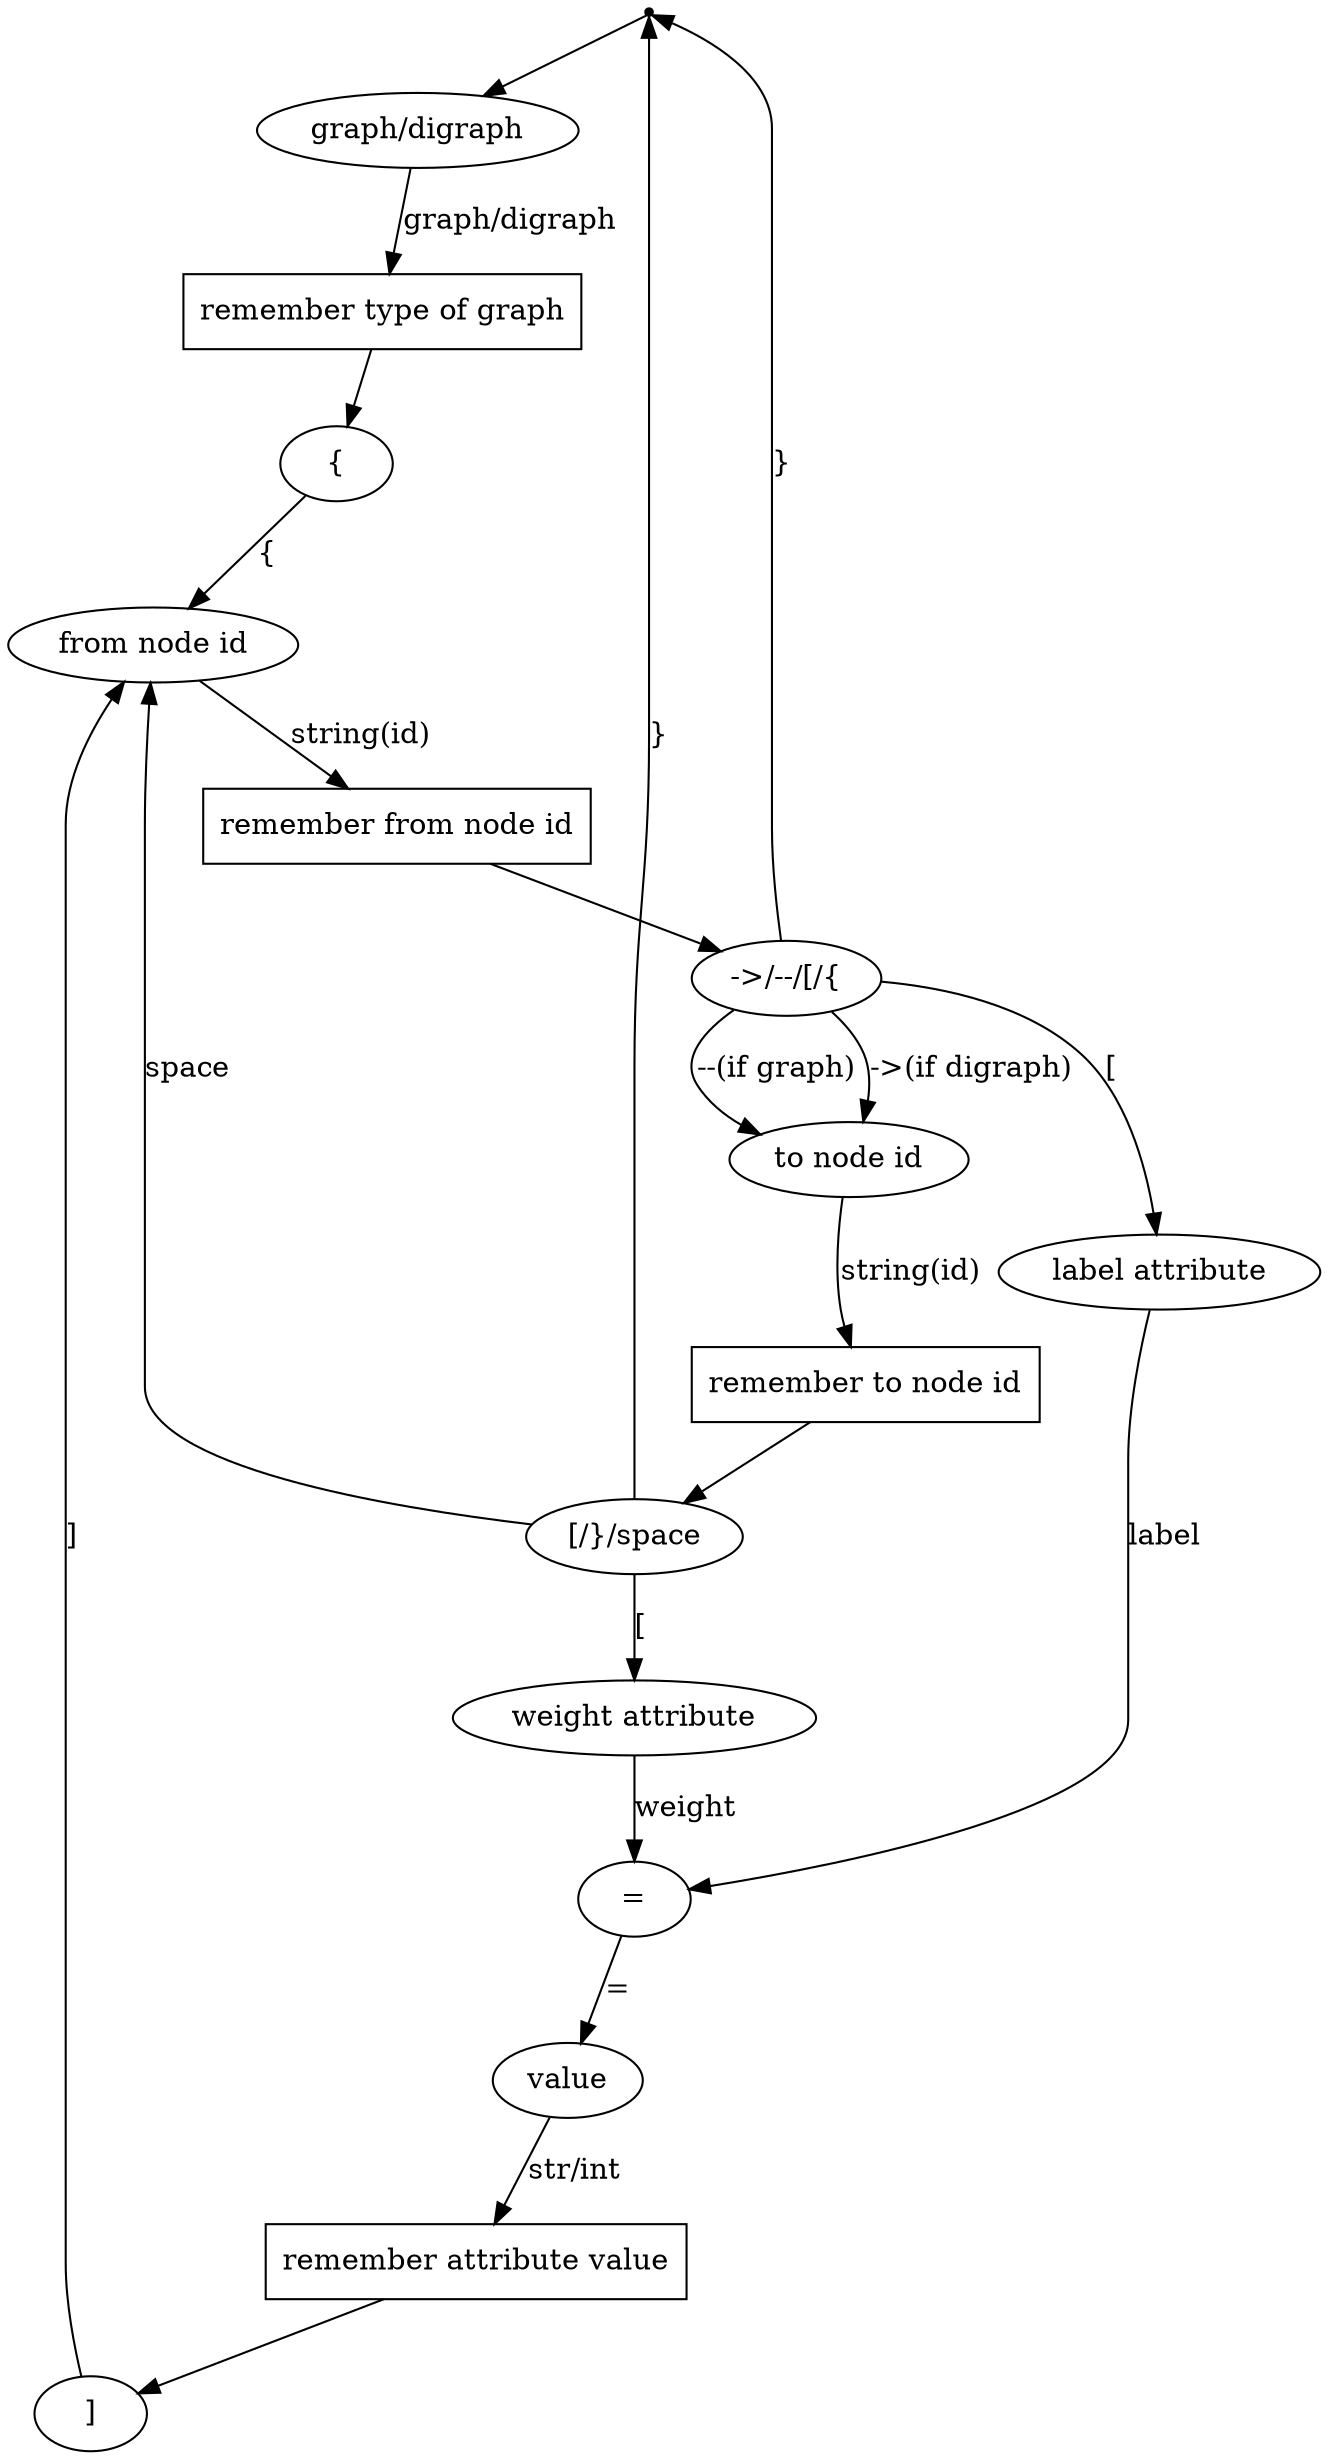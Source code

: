 digraph {
	entrypoint [shape = "point"]
	graph_start [shape = "ellipse" label = "graph/digraph"]
	entrypoint -> graph_start 

	remember_graph_type [shape = "box" label = "remember type of graph"]
	graph_start -> remember_graph_type [label="graph/digraph"]

	open_curly_bracket [shape = "ellipse" label = "{"]
	remember_graph_type -> open_curly_bracket

	from_node_id [shape = "ellipse" label = "from node id"]
	open_curly_bracket -> from_node_id [label="{"]

	remember_from_node_id [shape="box" label="remember from node id"]
	from_node_id -> remember_from_node_id [label="string(id)"]
	remember_from_node_id -> after_from_node_id

	after_from_node_id [shape = "ellipse" label = "->/--/[/{"]
	to_node_id [shape = "ellipse" label = "to node id"]
	after_from_node_id -> to_node_id [label="->(if digraph)"]
	after_from_node_id -> to_node_id [label="--(if graph)"]
	after_from_node_id -> entrypoint [label = "}"]

	label_attr [shape = "ellipse" label = "label attribute"]
	after_from_node_id -> label_attr [label="["] 

	equal [shape = "ellipse" label = "="]
	label_attr -> equal [label="label"]

	remember_to_node_id [shape="box" label="remember to node id"]
	to_node_id -> remember_to_node_id [label="string(id)"]

	after_to_node_id [label="[/}/space"]
	remember_to_node_id -> after_to_node_id

	after_to_node_id -> entrypoint [label = "}"]
	after_to_node_id -> from_node_id [label = "space"]

	weight_attr [shape = "ellipse" label = "weight attribute"]
	after_to_node_id -> weight_attr [label="["] 

	weight_attr -> equal [label="weight"]

	attr_value [shape = "ellipse" label = "value"]
	equal -> attr_value [label="="]

	remember_attr_value [shape="box" label="remember attribute value"]
	attr_value -> remember_attr_value [label="str/int"] 

	close_square_bracket [label = "]"]
	remember_attr_value -> close_square_bracket
	close_square_bracket -> from_node_id [label="]"]
}